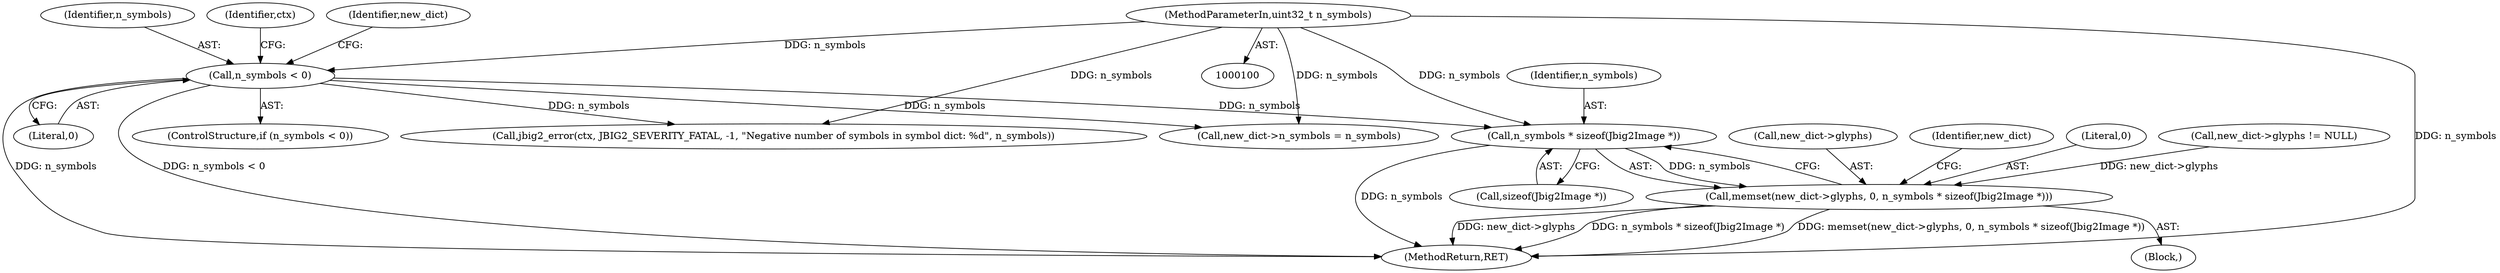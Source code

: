 digraph "0_ghostscript_e698d5c11d27212aa1098bc5b1673a3378563092_16@API" {
"1000160" [label="(Call,n_symbols * sizeof(Jbig2Image *))"];
"1000102" [label="(MethodParameterIn,uint32_t n_symbols)"];
"1000109" [label="(Call,n_symbols < 0)"];
"1000155" [label="(Call,memset(new_dict->glyphs, 0, n_symbols * sizeof(Jbig2Image *)))"];
"1000159" [label="(Literal,0)"];
"1000162" [label="(Call,sizeof(Jbig2Image *))"];
"1000109" [label="(Call,n_symbols < 0)"];
"1000149" [label="(Call,new_dict->glyphs != NULL)"];
"1000108" [label="(ControlStructure,if (n_symbols < 0))"];
"1000156" [label="(Call,new_dict->glyphs)"];
"1000110" [label="(Identifier,n_symbols)"];
"1000114" [label="(Identifier,ctx)"];
"1000181" [label="(MethodReturn,RET)"];
"1000102" [label="(MethodParameterIn,uint32_t n_symbols)"];
"1000123" [label="(Identifier,new_dict)"];
"1000154" [label="(Block,)"];
"1000133" [label="(Call,new_dict->n_symbols = n_symbols)"];
"1000111" [label="(Literal,0)"];
"1000160" [label="(Call,n_symbols * sizeof(Jbig2Image *))"];
"1000113" [label="(Call,jbig2_error(ctx, JBIG2_SEVERITY_FATAL, -1, \"Negative number of symbols in symbol dict: %d\", n_symbols))"];
"1000180" [label="(Identifier,new_dict)"];
"1000155" [label="(Call,memset(new_dict->glyphs, 0, n_symbols * sizeof(Jbig2Image *)))"];
"1000161" [label="(Identifier,n_symbols)"];
"1000160" -> "1000155"  [label="AST: "];
"1000160" -> "1000162"  [label="CFG: "];
"1000161" -> "1000160"  [label="AST: "];
"1000162" -> "1000160"  [label="AST: "];
"1000155" -> "1000160"  [label="CFG: "];
"1000160" -> "1000181"  [label="DDG: n_symbols"];
"1000160" -> "1000155"  [label="DDG: n_symbols"];
"1000102" -> "1000160"  [label="DDG: n_symbols"];
"1000109" -> "1000160"  [label="DDG: n_symbols"];
"1000102" -> "1000100"  [label="AST: "];
"1000102" -> "1000181"  [label="DDG: n_symbols"];
"1000102" -> "1000109"  [label="DDG: n_symbols"];
"1000102" -> "1000113"  [label="DDG: n_symbols"];
"1000102" -> "1000133"  [label="DDG: n_symbols"];
"1000109" -> "1000108"  [label="AST: "];
"1000109" -> "1000111"  [label="CFG: "];
"1000110" -> "1000109"  [label="AST: "];
"1000111" -> "1000109"  [label="AST: "];
"1000114" -> "1000109"  [label="CFG: "];
"1000123" -> "1000109"  [label="CFG: "];
"1000109" -> "1000181"  [label="DDG: n_symbols"];
"1000109" -> "1000181"  [label="DDG: n_symbols < 0"];
"1000109" -> "1000113"  [label="DDG: n_symbols"];
"1000109" -> "1000133"  [label="DDG: n_symbols"];
"1000155" -> "1000154"  [label="AST: "];
"1000156" -> "1000155"  [label="AST: "];
"1000159" -> "1000155"  [label="AST: "];
"1000180" -> "1000155"  [label="CFG: "];
"1000155" -> "1000181"  [label="DDG: new_dict->glyphs"];
"1000155" -> "1000181"  [label="DDG: n_symbols * sizeof(Jbig2Image *)"];
"1000155" -> "1000181"  [label="DDG: memset(new_dict->glyphs, 0, n_symbols * sizeof(Jbig2Image *))"];
"1000149" -> "1000155"  [label="DDG: new_dict->glyphs"];
}
